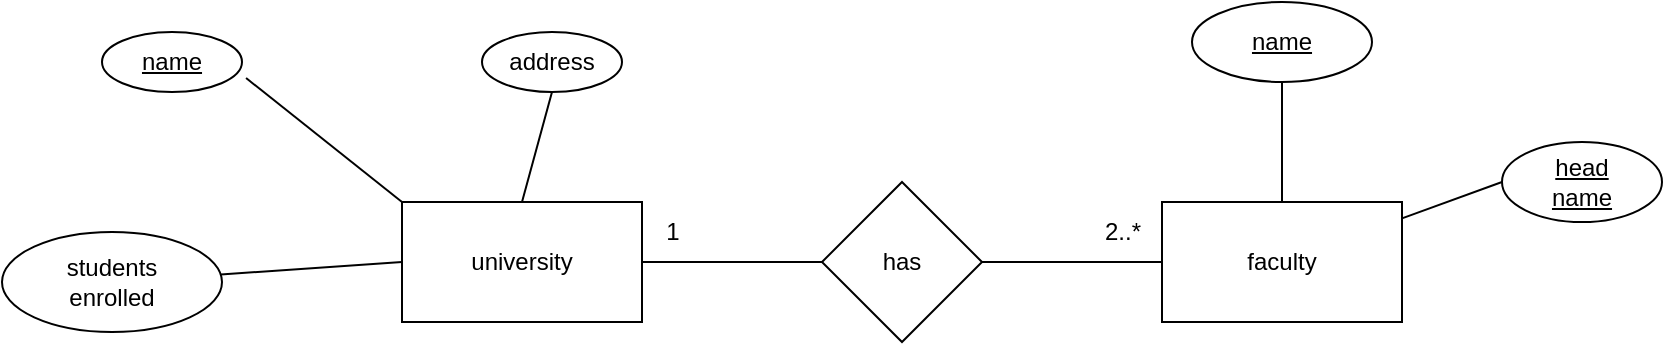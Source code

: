 <mxfile version="27.0.1" pages="2">
  <diagram id="R2lEEEUBdFMjLlhIrx00" name="Page-1">
    <mxGraphModel dx="821" dy="531" grid="1" gridSize="10" guides="1" tooltips="1" connect="1" arrows="1" fold="1" page="1" pageScale="1" pageWidth="850" pageHeight="1100" math="0" shadow="0" extFonts="Permanent Marker^https://fonts.googleapis.com/css?family=Permanent+Marker">
      <root>
        <mxCell id="0" />
        <mxCell id="1" parent="0" />
        <mxCell id="rkegXMVBXeTV0VcAvdXh-2" value="&lt;u&gt;name&lt;/u&gt;" style="ellipse;whiteSpace=wrap;html=1;" vertex="1" parent="1">
          <mxGeometry x="60" y="70" width="70" height="30" as="geometry" />
        </mxCell>
        <mxCell id="rkegXMVBXeTV0VcAvdXh-3" value="address" style="ellipse;whiteSpace=wrap;html=1;" vertex="1" parent="1">
          <mxGeometry x="250" y="70" width="70" height="30" as="geometry" />
        </mxCell>
        <mxCell id="rkegXMVBXeTV0VcAvdXh-5" style="rounded=0;orthogonalLoop=1;jettySize=auto;html=1;entryX=0;entryY=0.5;entryDx=0;entryDy=0;endArrow=none;startFill=0;" edge="1" parent="1" source="rkegXMVBXeTV0VcAvdXh-4" target="rkegXMVBXeTV0VcAvdXh-10">
          <mxGeometry relative="1" as="geometry">
            <mxPoint x="200" y="180" as="targetPoint" />
          </mxGeometry>
        </mxCell>
        <mxCell id="rkegXMVBXeTV0VcAvdXh-4" value="&lt;div&gt;students&lt;/div&gt;&lt;div&gt;enrolled&lt;/div&gt;" style="ellipse;whiteSpace=wrap;html=1;" vertex="1" parent="1">
          <mxGeometry x="10" y="170" width="110" height="50" as="geometry" />
        </mxCell>
        <mxCell id="rkegXMVBXeTV0VcAvdXh-7" value="" style="endArrow=none;html=1;rounded=0;entryX=1.029;entryY=0.767;entryDx=0;entryDy=0;entryPerimeter=0;exitX=0;exitY=0;exitDx=0;exitDy=0;" edge="1" parent="1" source="rkegXMVBXeTV0VcAvdXh-10" target="rkegXMVBXeTV0VcAvdXh-2">
          <mxGeometry width="50" height="50" relative="1" as="geometry">
            <mxPoint x="217.906" y="151.496" as="sourcePoint" />
            <mxPoint x="360" y="240" as="targetPoint" />
          </mxGeometry>
        </mxCell>
        <mxCell id="rkegXMVBXeTV0VcAvdXh-8" value="" style="endArrow=none;html=1;rounded=0;entryX=0.5;entryY=1;entryDx=0;entryDy=0;exitX=0.5;exitY=0;exitDx=0;exitDy=0;" edge="1" parent="1" source="rkegXMVBXeTV0VcAvdXh-10" target="rkegXMVBXeTV0VcAvdXh-3">
          <mxGeometry width="50" height="50" relative="1" as="geometry">
            <mxPoint x="260" y="140" as="sourcePoint" />
            <mxPoint x="360" y="240" as="targetPoint" />
          </mxGeometry>
        </mxCell>
        <mxCell id="rkegXMVBXeTV0VcAvdXh-10" value="university" style="rounded=0;whiteSpace=wrap;html=1;" vertex="1" parent="1">
          <mxGeometry x="210" y="155" width="120" height="60" as="geometry" />
        </mxCell>
        <mxCell id="rkegXMVBXeTV0VcAvdXh-11" value="faculty" style="rounded=0;whiteSpace=wrap;html=1;" vertex="1" parent="1">
          <mxGeometry x="590" y="155" width="120" height="60" as="geometry" />
        </mxCell>
        <mxCell id="rkegXMVBXeTV0VcAvdXh-15" style="rounded=0;orthogonalLoop=1;jettySize=auto;html=1;exitX=0.5;exitY=1;exitDx=0;exitDy=0;entryX=0.5;entryY=0;entryDx=0;entryDy=0;endArrow=none;startFill=0;" edge="1" parent="1" source="rkegXMVBXeTV0VcAvdXh-12" target="rkegXMVBXeTV0VcAvdXh-11">
          <mxGeometry relative="1" as="geometry" />
        </mxCell>
        <mxCell id="rkegXMVBXeTV0VcAvdXh-12" value="&lt;u&gt;name&lt;/u&gt;" style="ellipse;whiteSpace=wrap;html=1;" vertex="1" parent="1">
          <mxGeometry x="605" y="55" width="90" height="40" as="geometry" />
        </mxCell>
        <mxCell id="rkegXMVBXeTV0VcAvdXh-14" style="rounded=0;orthogonalLoop=1;jettySize=auto;html=1;exitX=0;exitY=0.5;exitDx=0;exitDy=0;endArrow=none;startFill=0;" edge="1" parent="1" source="rkegXMVBXeTV0VcAvdXh-13" target="rkegXMVBXeTV0VcAvdXh-11">
          <mxGeometry relative="1" as="geometry" />
        </mxCell>
        <mxCell id="rkegXMVBXeTV0VcAvdXh-13" value="&lt;div&gt;&lt;u&gt;head&lt;/u&gt;&lt;/div&gt;&lt;div&gt;&lt;u&gt;name&lt;/u&gt;&lt;/div&gt;" style="ellipse;whiteSpace=wrap;html=1;" vertex="1" parent="1">
          <mxGeometry x="760" y="125" width="80" height="40" as="geometry" />
        </mxCell>
        <mxCell id="rkegXMVBXeTV0VcAvdXh-17" value="" style="endArrow=none;html=1;rounded=0;exitX=1;exitY=0.5;exitDx=0;exitDy=0;entryX=0;entryY=0.5;entryDx=0;entryDy=0;" edge="1" parent="1" source="rkegXMVBXeTV0VcAvdXh-20" target="rkegXMVBXeTV0VcAvdXh-11">
          <mxGeometry width="50" height="50" relative="1" as="geometry">
            <mxPoint x="480" y="190" as="sourcePoint" />
            <mxPoint x="530" y="140" as="targetPoint" />
          </mxGeometry>
        </mxCell>
        <mxCell id="rkegXMVBXeTV0VcAvdXh-18" value="1" style="text;html=1;align=center;verticalAlign=middle;resizable=0;points=[];autosize=1;strokeColor=none;fillColor=none;" vertex="1" parent="1">
          <mxGeometry x="330" y="155" width="30" height="30" as="geometry" />
        </mxCell>
        <mxCell id="rkegXMVBXeTV0VcAvdXh-19" value="2..*" style="text;html=1;align=center;verticalAlign=middle;resizable=0;points=[];autosize=1;strokeColor=none;fillColor=none;" vertex="1" parent="1">
          <mxGeometry x="550" y="155" width="40" height="30" as="geometry" />
        </mxCell>
        <mxCell id="rkegXMVBXeTV0VcAvdXh-21" value="" style="endArrow=none;html=1;rounded=0;exitX=1;exitY=0.5;exitDx=0;exitDy=0;entryX=0;entryY=0.5;entryDx=0;entryDy=0;" edge="1" parent="1" source="rkegXMVBXeTV0VcAvdXh-10" target="rkegXMVBXeTV0VcAvdXh-20">
          <mxGeometry width="50" height="50" relative="1" as="geometry">
            <mxPoint x="350" y="160" as="sourcePoint" />
            <mxPoint x="510" y="160" as="targetPoint" />
          </mxGeometry>
        </mxCell>
        <mxCell id="rkegXMVBXeTV0VcAvdXh-20" value="has" style="rhombus;whiteSpace=wrap;html=1;" vertex="1" parent="1">
          <mxGeometry x="420" y="145" width="80" height="80" as="geometry" />
        </mxCell>
      </root>
    </mxGraphModel>
  </diagram>
  <diagram id="Lf36uscgpT8eSr8LS5pe" name="Page-2">
    <mxGraphModel dx="1060" dy="565" grid="1" gridSize="10" guides="1" tooltips="1" connect="1" arrows="1" fold="1" page="1" pageScale="1" pageWidth="850" pageHeight="1100" math="0" shadow="0">
      <root>
        <mxCell id="0" />
        <mxCell id="1" parent="0" />
        <mxCell id="R1kXkaeeejbostNdXV7P-1" value="student" style="rounded=0;whiteSpace=wrap;html=1;" vertex="1" parent="1">
          <mxGeometry x="360" y="240" width="120" height="60" as="geometry" />
        </mxCell>
        <mxCell id="R1kXkaeeejbostNdXV7P-2" value="name" style="ellipse;whiteSpace=wrap;html=1;" vertex="1" parent="1">
          <mxGeometry x="240" y="40" width="120" height="80" as="geometry" />
        </mxCell>
        <mxCell id="R1kXkaeeejbostNdXV7P-3" value="student_id" style="ellipse;whiteSpace=wrap;html=1;" vertex="1" parent="1">
          <mxGeometry x="365" y="40" width="120" height="80" as="geometry" />
        </mxCell>
        <mxCell id="R1kXkaeeejbostNdXV7P-4" value="semester" style="ellipse;whiteSpace=wrap;html=1;" vertex="1" parent="1">
          <mxGeometry x="490" y="40" width="120" height="80" as="geometry" />
        </mxCell>
        <mxCell id="R1kXkaeeejbostNdXV7P-5" value="address" style="ellipse;whiteSpace=wrap;html=1;" vertex="1" parent="1">
          <mxGeometry x="610" y="60" width="120" height="80" as="geometry" />
        </mxCell>
        <mxCell id="R1kXkaeeejbostNdXV7P-6" value="stu_phone_no" style="ellipse;whiteSpace=wrap;html=1;" vertex="1" parent="1">
          <mxGeometry x="130" y="80" width="120" height="80" as="geometry" />
        </mxCell>
        <mxCell id="R1kXkaeeejbostNdXV7P-7" value="home_addr" style="ellipse;whiteSpace=wrap;html=1;" vertex="1" parent="1">
          <mxGeometry x="100" y="160" width="120" height="80" as="geometry" />
        </mxCell>
        <mxCell id="R1kXkaeeejbostNdXV7P-8" value="home_ph_no" style="ellipse;whiteSpace=wrap;html=1;" vertex="1" parent="1">
          <mxGeometry x="640" y="210" width="120" height="80" as="geometry" />
        </mxCell>
        <mxCell id="R1kXkaeeejbostNdXV7P-9" value="DOB" style="ellipse;whiteSpace=wrap;html=1;" vertex="1" parent="1">
          <mxGeometry x="80" y="240" width="120" height="80" as="geometry" />
        </mxCell>
        <mxCell id="R1kXkaeeejbostNdXV7P-10" value="gender" style="ellipse;whiteSpace=wrap;html=1;" vertex="1" parent="1">
          <mxGeometry x="630" y="290" width="120" height="80" as="geometry" />
        </mxCell>
        <mxCell id="R1kXkaeeejbostNdXV7P-11" value="graduation" style="ellipse;whiteSpace=wrap;html=1;" vertex="1" parent="1">
          <mxGeometry x="680" y="130" width="120" height="80" as="geometry" />
        </mxCell>
        <mxCell id="R1kXkaeeejbostNdXV7P-12" value="" style="endArrow=none;html=1;rounded=0;entryX=1;entryY=0.5;entryDx=0;entryDy=0;exitX=0;exitY=0.75;exitDx=0;exitDy=0;" edge="1" parent="1" source="R1kXkaeeejbostNdXV7P-1" target="R1kXkaeeejbostNdXV7P-9">
          <mxGeometry width="50" height="50" relative="1" as="geometry">
            <mxPoint x="400" y="300" as="sourcePoint" />
            <mxPoint x="450" y="250" as="targetPoint" />
          </mxGeometry>
        </mxCell>
        <mxCell id="R1kXkaeeejbostNdXV7P-13" value="" style="endArrow=none;html=1;rounded=0;entryX=0.008;entryY=0.4;entryDx=0;entryDy=0;entryPerimeter=0;exitX=1;exitY=0.5;exitDx=0;exitDy=0;" edge="1" parent="1" source="R1kXkaeeejbostNdXV7P-7" target="R1kXkaeeejbostNdXV7P-1">
          <mxGeometry width="50" height="50" relative="1" as="geometry">
            <mxPoint x="240" y="240" as="sourcePoint" />
            <mxPoint x="290" y="190" as="targetPoint" />
          </mxGeometry>
        </mxCell>
        <mxCell id="R1kXkaeeejbostNdXV7P-14" value="" style="endArrow=none;html=1;rounded=0;entryX=1;entryY=1;entryDx=0;entryDy=0;exitX=0;exitY=0;exitDx=0;exitDy=0;" edge="1" parent="1" source="R1kXkaeeejbostNdXV7P-1" target="R1kXkaeeejbostNdXV7P-6">
          <mxGeometry width="50" height="50" relative="1" as="geometry">
            <mxPoint x="420" y="320" as="sourcePoint" />
            <mxPoint x="470" y="270" as="targetPoint" />
          </mxGeometry>
        </mxCell>
        <mxCell id="R1kXkaeeejbostNdXV7P-15" value="" style="endArrow=none;html=1;rounded=0;entryX=0.5;entryY=1;entryDx=0;entryDy=0;exitX=0.25;exitY=0;exitDx=0;exitDy=0;" edge="1" parent="1" source="R1kXkaeeejbostNdXV7P-1" target="R1kXkaeeejbostNdXV7P-2">
          <mxGeometry width="50" height="50" relative="1" as="geometry">
            <mxPoint x="430" y="330" as="sourcePoint" />
            <mxPoint x="480" y="280" as="targetPoint" />
          </mxGeometry>
        </mxCell>
        <mxCell id="R1kXkaeeejbostNdXV7P-16" value="" style="endArrow=none;html=1;rounded=0;entryX=0.5;entryY=1;entryDx=0;entryDy=0;exitX=0.5;exitY=0;exitDx=0;exitDy=0;" edge="1" parent="1" source="R1kXkaeeejbostNdXV7P-1" target="R1kXkaeeejbostNdXV7P-3">
          <mxGeometry width="50" height="50" relative="1" as="geometry">
            <mxPoint x="440" y="340" as="sourcePoint" />
            <mxPoint x="490" y="290" as="targetPoint" />
          </mxGeometry>
        </mxCell>
        <mxCell id="R1kXkaeeejbostNdXV7P-17" value="" style="endArrow=none;html=1;rounded=0;entryX=0;entryY=1;entryDx=0;entryDy=0;exitX=0.75;exitY=0;exitDx=0;exitDy=0;" edge="1" parent="1" source="R1kXkaeeejbostNdXV7P-1" target="R1kXkaeeejbostNdXV7P-4">
          <mxGeometry width="50" height="50" relative="1" as="geometry">
            <mxPoint x="450" y="350" as="sourcePoint" />
            <mxPoint x="500" y="300" as="targetPoint" />
          </mxGeometry>
        </mxCell>
        <mxCell id="R1kXkaeeejbostNdXV7P-18" value="" style="endArrow=none;html=1;rounded=0;entryX=0;entryY=1;entryDx=0;entryDy=0;exitX=1;exitY=0;exitDx=0;exitDy=0;" edge="1" parent="1" source="R1kXkaeeejbostNdXV7P-1" target="R1kXkaeeejbostNdXV7P-5">
          <mxGeometry width="50" height="50" relative="1" as="geometry">
            <mxPoint x="460" y="360" as="sourcePoint" />
            <mxPoint x="510" y="310" as="targetPoint" />
          </mxGeometry>
        </mxCell>
        <mxCell id="R1kXkaeeejbostNdXV7P-19" value="" style="endArrow=none;html=1;rounded=0;entryX=0;entryY=0.5;entryDx=0;entryDy=0;exitX=1;exitY=0.25;exitDx=0;exitDy=0;" edge="1" parent="1" source="R1kXkaeeejbostNdXV7P-1" target="R1kXkaeeejbostNdXV7P-11">
          <mxGeometry width="50" height="50" relative="1" as="geometry">
            <mxPoint x="470" y="370" as="sourcePoint" />
            <mxPoint x="520" y="320" as="targetPoint" />
          </mxGeometry>
        </mxCell>
        <mxCell id="R1kXkaeeejbostNdXV7P-20" value="" style="endArrow=none;html=1;rounded=0;entryX=0;entryY=0.5;entryDx=0;entryDy=0;exitX=1;exitY=0.5;exitDx=0;exitDy=0;" edge="1" parent="1" source="R1kXkaeeejbostNdXV7P-1" target="R1kXkaeeejbostNdXV7P-8">
          <mxGeometry width="50" height="50" relative="1" as="geometry">
            <mxPoint x="480" y="380" as="sourcePoint" />
            <mxPoint x="530" y="330" as="targetPoint" />
          </mxGeometry>
        </mxCell>
        <mxCell id="R1kXkaeeejbostNdXV7P-21" value="" style="endArrow=none;html=1;rounded=0;entryX=0;entryY=0.5;entryDx=0;entryDy=0;exitX=1;exitY=0.75;exitDx=0;exitDy=0;" edge="1" parent="1" source="R1kXkaeeejbostNdXV7P-1" target="R1kXkaeeejbostNdXV7P-10">
          <mxGeometry width="50" height="50" relative="1" as="geometry">
            <mxPoint x="490" y="390" as="sourcePoint" />
            <mxPoint x="540" y="340" as="targetPoint" />
          </mxGeometry>
        </mxCell>
        <mxCell id="R1kXkaeeejbostNdXV7P-22" value="faculty" style="rounded=0;whiteSpace=wrap;html=1;" vertex="1" parent="1">
          <mxGeometry x="360" y="430" width="120" height="60" as="geometry" />
        </mxCell>
        <mxCell id="R1kXkaeeejbostNdXV7P-23" value="name" style="ellipse;whiteSpace=wrap;html=1;" vertex="1" parent="1">
          <mxGeometry x="170" y="360" width="120" height="80" as="geometry" />
        </mxCell>
        <mxCell id="R1kXkaeeejbostNdXV7P-25" value="&lt;u&gt;ID&lt;/u&gt;" style="ellipse;whiteSpace=wrap;html=1;" vertex="1" parent="1">
          <mxGeometry x="150" y="470" width="120" height="80" as="geometry" />
        </mxCell>
        <mxCell id="R1kXkaeeejbostNdXV7P-26" value="secretary" style="ellipse;whiteSpace=wrap;html=1;" vertex="1" parent="1">
          <mxGeometry x="230" y="600" width="120" height="80" as="geometry" />
        </mxCell>
        <mxCell id="R1kXkaeeejbostNdXV7P-27" value="phone_no" style="ellipse;whiteSpace=wrap;html=1;" vertex="1" parent="1">
          <mxGeometry x="380" y="630" width="120" height="80" as="geometry" />
        </mxCell>
        <mxCell id="R1kXkaeeejbostNdXV7P-28" value="" style="endArrow=none;html=1;rounded=0;entryX=0.5;entryY=1;entryDx=0;entryDy=0;exitX=0.5;exitY=0;exitDx=0;exitDy=0;" edge="1" parent="1">
          <mxGeometry width="50" height="50" relative="1" as="geometry">
            <mxPoint x="400" y="430" as="sourcePoint" />
            <mxPoint x="400" y="300" as="targetPoint" />
          </mxGeometry>
        </mxCell>
        <mxCell id="R1kXkaeeejbostNdXV7P-29" value="1" style="text;html=1;align=center;verticalAlign=middle;resizable=0;points=[];autosize=1;strokeColor=none;fillColor=none;" vertex="1" parent="1">
          <mxGeometry x="400" y="300" width="30" height="30" as="geometry" />
        </mxCell>
        <mxCell id="R1kXkaeeejbostNdXV7P-30" value="1..*" style="text;html=1;align=center;verticalAlign=middle;resizable=0;points=[];autosize=1;strokeColor=none;fillColor=none;" vertex="1" parent="1">
          <mxGeometry x="400" y="400" width="40" height="30" as="geometry" />
        </mxCell>
        <mxCell id="R1kXkaeeejbostNdXV7P-31" value="" style="endArrow=none;html=1;rounded=0;entryX=1;entryY=0.5;entryDx=0;entryDy=0;exitX=0;exitY=0.5;exitDx=0;exitDy=0;" edge="1" parent="1" source="R1kXkaeeejbostNdXV7P-22" target="R1kXkaeeejbostNdXV7P-23">
          <mxGeometry width="50" height="50" relative="1" as="geometry">
            <mxPoint x="390" y="460" as="sourcePoint" />
            <mxPoint x="440" y="410" as="targetPoint" />
          </mxGeometry>
        </mxCell>
        <mxCell id="R1kXkaeeejbostNdXV7P-33" value="" style="endArrow=none;html=1;rounded=0;exitX=1;exitY=0;exitDx=0;exitDy=0;entryX=0;entryY=1;entryDx=0;entryDy=0;" edge="1" parent="1" source="R1kXkaeeejbostNdXV7P-25" target="R1kXkaeeejbostNdXV7P-22">
          <mxGeometry width="50" height="50" relative="1" as="geometry">
            <mxPoint x="390" y="460" as="sourcePoint" />
            <mxPoint x="440" y="410" as="targetPoint" />
          </mxGeometry>
        </mxCell>
        <mxCell id="R1kXkaeeejbostNdXV7P-34" value="" style="endArrow=none;html=1;rounded=0;entryX=0.25;entryY=1;entryDx=0;entryDy=0;exitX=0.5;exitY=0;exitDx=0;exitDy=0;" edge="1" parent="1" source="R1kXkaeeejbostNdXV7P-26" target="R1kXkaeeejbostNdXV7P-22">
          <mxGeometry width="50" height="50" relative="1" as="geometry">
            <mxPoint x="400" y="470" as="sourcePoint" />
            <mxPoint x="450" y="420" as="targetPoint" />
          </mxGeometry>
        </mxCell>
        <mxCell id="R1kXkaeeejbostNdXV7P-35" value="" style="endArrow=none;html=1;rounded=0;entryX=0.75;entryY=1;entryDx=0;entryDy=0;exitX=0;exitY=0;exitDx=0;exitDy=0;" edge="1" parent="1" source="R1kXkaeeejbostNdXV7P-27" target="R1kXkaeeejbostNdXV7P-22">
          <mxGeometry width="50" height="50" relative="1" as="geometry">
            <mxPoint x="410" y="480" as="sourcePoint" />
            <mxPoint x="460" y="430" as="targetPoint" />
          </mxGeometry>
        </mxCell>
        <mxCell id="R1kXkaeeejbostNdXV7P-36" value="course" style="rounded=0;whiteSpace=wrap;html=1;" vertex="1" parent="1">
          <mxGeometry x="670" y="710" width="120" height="60" as="geometry" />
        </mxCell>
        <mxCell id="R1kXkaeeejbostNdXV7P-39" value="&lt;u&gt;name&lt;/u&gt;" style="ellipse;whiteSpace=wrap;html=1;" vertex="1" parent="1">
          <mxGeometry x="850" y="750" width="120" height="80" as="geometry" />
        </mxCell>
        <mxCell id="R1kXkaeeejbostNdXV7P-40" value="description" style="ellipse;whiteSpace=wrap;html=1;" vertex="1" parent="1">
          <mxGeometry x="410" y="740" width="120" height="80" as="geometry" />
        </mxCell>
        <mxCell id="R1kXkaeeejbostNdXV7P-41" value="course_no" style="ellipse;whiteSpace=wrap;html=1;" vertex="1" parent="1">
          <mxGeometry x="650" y="860" width="120" height="80" as="geometry" />
        </mxCell>
        <mxCell id="R1kXkaeeejbostNdXV7P-42" value="credit_points" style="ellipse;whiteSpace=wrap;html=1;" vertex="1" parent="1">
          <mxGeometry x="485" y="840" width="120" height="80" as="geometry" />
        </mxCell>
        <mxCell id="R1kXkaeeejbostNdXV7P-43" value="difficulty_lvl" style="ellipse;whiteSpace=wrap;html=1;" vertex="1" parent="1">
          <mxGeometry x="800" y="860" width="120" height="80" as="geometry" />
        </mxCell>
        <mxCell id="R1kXkaeeejbostNdXV7P-44" value="" style="endArrow=none;html=1;rounded=0;entryX=1;entryY=0.5;entryDx=0;entryDy=0;exitX=0;exitY=0.25;exitDx=0;exitDy=0;" edge="1" parent="1" source="R1kXkaeeejbostNdXV7P-36" target="R1kXkaeeejbostNdXV7P-40">
          <mxGeometry width="50" height="50" relative="1" as="geometry">
            <mxPoint x="880" y="820" as="sourcePoint" />
            <mxPoint x="930" y="770" as="targetPoint" />
          </mxGeometry>
        </mxCell>
        <mxCell id="R1kXkaeeejbostNdXV7P-46" value="" style="endArrow=none;html=1;rounded=0;entryX=0;entryY=0.5;entryDx=0;entryDy=0;exitX=1;exitY=0.5;exitDx=0;exitDy=0;" edge="1" parent="1" source="R1kXkaeeejbostNdXV7P-36" target="R1kXkaeeejbostNdXV7P-39">
          <mxGeometry width="50" height="50" relative="1" as="geometry">
            <mxPoint x="710" y="720" as="sourcePoint" />
            <mxPoint x="738" y="628" as="targetPoint" />
          </mxGeometry>
        </mxCell>
        <mxCell id="R1kXkaeeejbostNdXV7P-47" value="" style="endArrow=none;html=1;rounded=0;entryX=0;entryY=0;entryDx=0;entryDy=0;exitX=1;exitY=1;exitDx=0;exitDy=0;" edge="1" parent="1" source="R1kXkaeeejbostNdXV7P-36" target="R1kXkaeeejbostNdXV7P-43">
          <mxGeometry width="50" height="50" relative="1" as="geometry">
            <mxPoint x="720" y="730" as="sourcePoint" />
            <mxPoint x="748" y="638" as="targetPoint" />
          </mxGeometry>
        </mxCell>
        <mxCell id="R1kXkaeeejbostNdXV7P-48" value="" style="endArrow=none;html=1;rounded=0;entryX=0.5;entryY=0;entryDx=0;entryDy=0;exitX=0.25;exitY=1;exitDx=0;exitDy=0;" edge="1" parent="1" source="R1kXkaeeejbostNdXV7P-36" target="R1kXkaeeejbostNdXV7P-41">
          <mxGeometry width="50" height="50" relative="1" as="geometry">
            <mxPoint x="730" y="740" as="sourcePoint" />
            <mxPoint x="758" y="648" as="targetPoint" />
          </mxGeometry>
        </mxCell>
        <mxCell id="R1kXkaeeejbostNdXV7P-49" value="" style="endArrow=none;html=1;rounded=0;entryX=1;entryY=0;entryDx=0;entryDy=0;exitX=0;exitY=1;exitDx=0;exitDy=0;" edge="1" parent="1" source="R1kXkaeeejbostNdXV7P-36" target="R1kXkaeeejbostNdXV7P-42">
          <mxGeometry width="50" height="50" relative="1" as="geometry">
            <mxPoint x="740" y="750" as="sourcePoint" />
            <mxPoint x="768" y="658" as="targetPoint" />
          </mxGeometry>
        </mxCell>
        <mxCell id="R1kXkaeeejbostNdXV7P-50" value="" style="endArrow=none;html=1;rounded=0;entryX=0;entryY=0;entryDx=0;entryDy=0;exitX=1;exitY=0.5;exitDx=0;exitDy=0;" edge="1" parent="1" source="R1kXkaeeejbostNdXV7P-22" target="R1kXkaeeejbostNdXV7P-36">
          <mxGeometry width="50" height="50" relative="1" as="geometry">
            <mxPoint x="920" y="510" as="sourcePoint" />
            <mxPoint x="948" y="418" as="targetPoint" />
          </mxGeometry>
        </mxCell>
        <mxCell id="R1kXkaeeejbostNdXV7P-51" value="1" style="text;html=1;align=center;verticalAlign=middle;resizable=0;points=[];autosize=1;strokeColor=none;fillColor=none;" vertex="1" parent="1">
          <mxGeometry x="480" y="430" width="30" height="30" as="geometry" />
        </mxCell>
        <mxCell id="R1kXkaeeejbostNdXV7P-52" value="1..*" style="text;html=1;align=center;verticalAlign=middle;resizable=0;points=[];autosize=1;strokeColor=none;fillColor=none;" vertex="1" parent="1">
          <mxGeometry x="665" y="680" width="40" height="30" as="geometry" />
        </mxCell>
        <mxCell id="R1kXkaeeejbostNdXV7P-57" value="exercise" style="rounded=0;whiteSpace=wrap;html=1;" vertex="1" parent="1">
          <mxGeometry x="930" y="600" width="120" height="60" as="geometry" />
        </mxCell>
        <mxCell id="R1kXkaeeejbostNdXV7P-58" value="&lt;u&gt;term&lt;/u&gt;" style="ellipse;whiteSpace=wrap;html=1;" vertex="1" parent="1">
          <mxGeometry x="1040" y="730" width="120" height="80" as="geometry" />
        </mxCell>
        <mxCell id="R1kXkaeeejbostNdXV7P-59" value="&lt;u&gt;year&lt;/u&gt;" style="ellipse;whiteSpace=wrap;html=1;" vertex="1" parent="1">
          <mxGeometry x="1140" y="540" width="120" height="80" as="geometry" />
        </mxCell>
        <mxCell id="R1kXkaeeejbostNdXV7P-60" value="instructor" style="ellipse;whiteSpace=wrap;html=1;" vertex="1" parent="1">
          <mxGeometry x="1150" y="630" width="120" height="80" as="geometry" />
        </mxCell>
        <mxCell id="R1kXkaeeejbostNdXV7P-61" value="&lt;u&gt;exercise_no&lt;/u&gt;" style="ellipse;whiteSpace=wrap;html=1;" vertex="1" parent="1">
          <mxGeometry x="1070" y="450" width="120" height="80" as="geometry" />
        </mxCell>
        <mxCell id="R1kXkaeeejbostNdXV7P-62" value="" style="endArrow=none;html=1;rounded=0;entryX=0;entryY=1;entryDx=0;entryDy=0;exitX=1;exitY=0;exitDx=0;exitDy=0;" edge="1" parent="1" source="R1kXkaeeejbostNdXV7P-36" target="R1kXkaeeejbostNdXV7P-57">
          <mxGeometry width="50" height="50" relative="1" as="geometry">
            <mxPoint x="1040" y="280" as="sourcePoint" />
            <mxPoint x="1300" y="290" as="targetPoint" />
          </mxGeometry>
        </mxCell>
        <mxCell id="R1kXkaeeejbostNdXV7P-64" value="" style="endArrow=none;html=1;rounded=0;entryX=0.95;entryY=-0.033;entryDx=0;entryDy=0;exitX=0;exitY=1;exitDx=0;exitDy=0;entryPerimeter=0;" edge="1" parent="1" source="R1kXkaeeejbostNdXV7P-61" target="R1kXkaeeejbostNdXV7P-57">
          <mxGeometry width="50" height="50" relative="1" as="geometry">
            <mxPoint x="1040" y="280" as="sourcePoint" />
            <mxPoint x="1090" y="230" as="targetPoint" />
          </mxGeometry>
        </mxCell>
        <mxCell id="R1kXkaeeejbostNdXV7P-65" value="" style="endArrow=none;html=1;rounded=0;entryX=0;entryY=0;entryDx=0;entryDy=0;exitX=0.75;exitY=1;exitDx=0;exitDy=0;" edge="1" parent="1" source="R1kXkaeeejbostNdXV7P-57" target="R1kXkaeeejbostNdXV7P-58">
          <mxGeometry width="50" height="50" relative="1" as="geometry">
            <mxPoint x="1050" y="290" as="sourcePoint" />
            <mxPoint x="1100" y="240" as="targetPoint" />
          </mxGeometry>
        </mxCell>
        <mxCell id="R1kXkaeeejbostNdXV7P-66" value="" style="endArrow=none;html=1;rounded=0;exitX=0;exitY=0.5;exitDx=0;exitDy=0;entryX=1;entryY=0.25;entryDx=0;entryDy=0;" edge="1" parent="1" source="R1kXkaeeejbostNdXV7P-59" target="R1kXkaeeejbostNdXV7P-57">
          <mxGeometry width="50" height="50" relative="1" as="geometry">
            <mxPoint x="1060" y="300" as="sourcePoint" />
            <mxPoint x="1110" y="250" as="targetPoint" />
          </mxGeometry>
        </mxCell>
        <mxCell id="R1kXkaeeejbostNdXV7P-67" value="" style="endArrow=none;html=1;rounded=0;exitX=0;exitY=0.5;exitDx=0;exitDy=0;entryX=1;entryY=0.75;entryDx=0;entryDy=0;" edge="1" parent="1" source="R1kXkaeeejbostNdXV7P-60" target="R1kXkaeeejbostNdXV7P-57">
          <mxGeometry width="50" height="50" relative="1" as="geometry">
            <mxPoint x="1070" y="310" as="sourcePoint" />
            <mxPoint x="1120" y="260" as="targetPoint" />
          </mxGeometry>
        </mxCell>
        <mxCell id="R1kXkaeeejbostNdXV7P-68" value="0..*" style="text;html=1;align=center;verticalAlign=middle;resizable=0;points=[];autosize=1;strokeColor=none;fillColor=none;" vertex="1" parent="1">
          <mxGeometry x="890" y="630" width="40" height="30" as="geometry" />
        </mxCell>
        <mxCell id="R1kXkaeeejbostNdXV7P-69" value="1" style="text;html=1;align=center;verticalAlign=middle;resizable=0;points=[];autosize=1;strokeColor=none;fillColor=none;" vertex="1" parent="1">
          <mxGeometry x="760" y="680" width="30" height="30" as="geometry" />
        </mxCell>
        <mxCell id="R1kXkaeeejbostNdXV7P-70" value="exercise_performance" style="whiteSpace=wrap;html=1;" vertex="1" parent="1">
          <mxGeometry x="720" y="460" width="120" height="60" as="geometry" />
        </mxCell>
        <mxCell id="R1kXkaeeejbostNdXV7P-71" value="" style="endArrow=none;html=1;rounded=0;entryX=0;entryY=0.25;entryDx=0;entryDy=0;exitX=1;exitY=1;exitDx=0;exitDy=0;" edge="1" parent="1" source="R1kXkaeeejbostNdXV7P-1" target="R1kXkaeeejbostNdXV7P-70">
          <mxGeometry width="50" height="50" relative="1" as="geometry">
            <mxPoint x="580" y="410" as="sourcePoint" />
            <mxPoint x="1060" y="440" as="targetPoint" />
          </mxGeometry>
        </mxCell>
        <mxCell id="R1kXkaeeejbostNdXV7P-72" value="" style="endArrow=none;html=1;rounded=0;entryX=1;entryY=1;entryDx=0;entryDy=0;exitX=0;exitY=0;exitDx=0;exitDy=0;" edge="1" parent="1" source="R1kXkaeeejbostNdXV7P-57" target="R1kXkaeeejbostNdXV7P-70">
          <mxGeometry width="50" height="50" relative="1" as="geometry">
            <mxPoint x="910" y="570" as="sourcePoint" />
            <mxPoint x="960" y="520" as="targetPoint" />
          </mxGeometry>
        </mxCell>
        <mxCell id="R1kXkaeeejbostNdXV7P-73" value="grade" style="ellipse;whiteSpace=wrap;html=1;" vertex="1" parent="1">
          <mxGeometry x="850" y="350" width="120" height="80" as="geometry" />
        </mxCell>
        <mxCell id="R1kXkaeeejbostNdXV7P-74" value="" style="endArrow=none;html=1;rounded=0;entryX=0;entryY=1;entryDx=0;entryDy=0;exitX=1;exitY=0;exitDx=0;exitDy=0;" edge="1" parent="1" source="R1kXkaeeejbostNdXV7P-70" target="R1kXkaeeejbostNdXV7P-73">
          <mxGeometry width="50" height="50" relative="1" as="geometry">
            <mxPoint x="910" y="570" as="sourcePoint" />
            <mxPoint x="960" y="520" as="targetPoint" />
          </mxGeometry>
        </mxCell>
        <mxCell id="R1kXkaeeejbostNdXV7P-75" value="1" style="text;html=1;align=center;verticalAlign=middle;resizable=0;points=[];autosize=1;strokeColor=none;fillColor=none;" vertex="1" parent="1">
          <mxGeometry x="930" y="570" width="30" height="30" as="geometry" />
        </mxCell>
        <mxCell id="R1kXkaeeejbostNdXV7P-76" value="0..*" style="text;html=1;align=center;verticalAlign=middle;resizable=0;points=[];autosize=1;strokeColor=none;fillColor=none;" vertex="1" parent="1">
          <mxGeometry x="840" y="495" width="40" height="30" as="geometry" />
        </mxCell>
        <mxCell id="R1kXkaeeejbostNdXV7P-77" value="1" style="text;html=1;align=center;verticalAlign=middle;resizable=0;points=[];autosize=1;strokeColor=none;fillColor=none;" vertex="1" parent="1">
          <mxGeometry x="455" y="300" width="30" height="30" as="geometry" />
        </mxCell>
        <mxCell id="R1kXkaeeejbostNdXV7P-78" value="1" style="text;html=1;align=center;verticalAlign=middle;resizable=0;points=[];autosize=1;strokeColor=none;fillColor=none;" vertex="1" parent="1">
          <mxGeometry x="690" y="475" width="30" height="30" as="geometry" />
        </mxCell>
      </root>
    </mxGraphModel>
  </diagram>
</mxfile>
